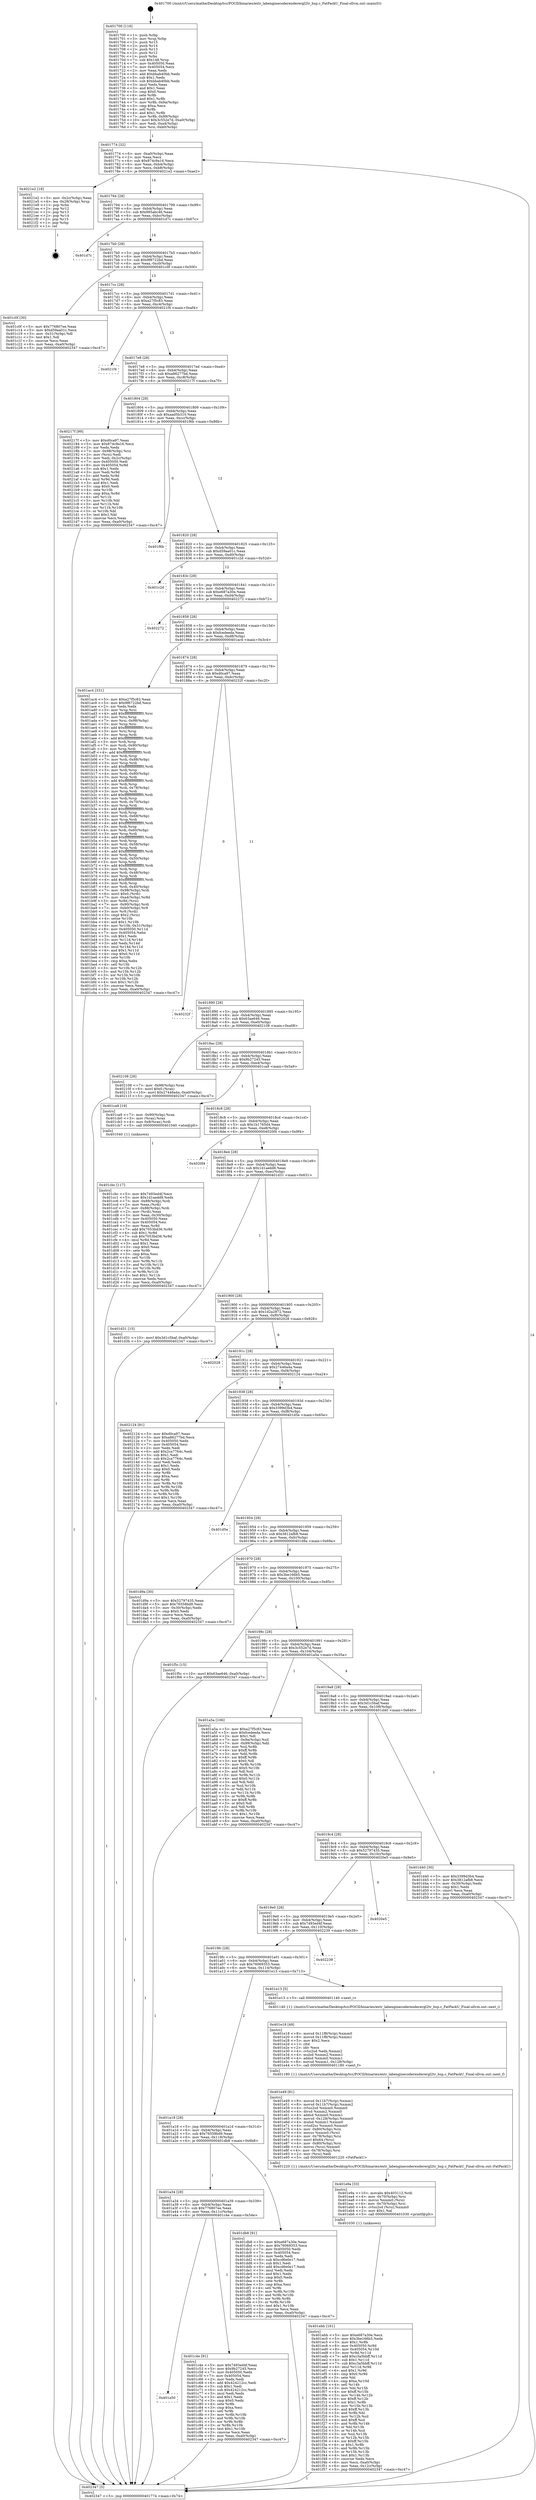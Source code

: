 digraph "0x401700" {
  label = "0x401700 (/mnt/c/Users/mathe/Desktop/tcc/POCII/binaries/extr_labenginecoderenderergl2tr_bsp.c_FatPackU_Final-ollvm.out::main(0))"
  labelloc = "t"
  node[shape=record]

  Entry [label="",width=0.3,height=0.3,shape=circle,fillcolor=black,style=filled]
  "0x401774" [label="{
     0x401774 [32]\l
     | [instrs]\l
     &nbsp;&nbsp;0x401774 \<+6\>: mov -0xa0(%rbp),%eax\l
     &nbsp;&nbsp;0x40177a \<+2\>: mov %eax,%ecx\l
     &nbsp;&nbsp;0x40177c \<+6\>: sub $0x874c9a16,%ecx\l
     &nbsp;&nbsp;0x401782 \<+6\>: mov %eax,-0xb4(%rbp)\l
     &nbsp;&nbsp;0x401788 \<+6\>: mov %ecx,-0xb8(%rbp)\l
     &nbsp;&nbsp;0x40178e \<+6\>: je 00000000004021e2 \<main+0xae2\>\l
  }"]
  "0x4021e2" [label="{
     0x4021e2 [18]\l
     | [instrs]\l
     &nbsp;&nbsp;0x4021e2 \<+3\>: mov -0x2c(%rbp),%eax\l
     &nbsp;&nbsp;0x4021e5 \<+4\>: lea -0x28(%rbp),%rsp\l
     &nbsp;&nbsp;0x4021e9 \<+1\>: pop %rbx\l
     &nbsp;&nbsp;0x4021ea \<+2\>: pop %r12\l
     &nbsp;&nbsp;0x4021ec \<+2\>: pop %r13\l
     &nbsp;&nbsp;0x4021ee \<+2\>: pop %r14\l
     &nbsp;&nbsp;0x4021f0 \<+2\>: pop %r15\l
     &nbsp;&nbsp;0x4021f2 \<+1\>: pop %rbp\l
     &nbsp;&nbsp;0x4021f3 \<+1\>: ret\l
  }"]
  "0x401794" [label="{
     0x401794 [28]\l
     | [instrs]\l
     &nbsp;&nbsp;0x401794 \<+5\>: jmp 0000000000401799 \<main+0x99\>\l
     &nbsp;&nbsp;0x401799 \<+6\>: mov -0xb4(%rbp),%eax\l
     &nbsp;&nbsp;0x40179f \<+5\>: sub $0x985abc46,%eax\l
     &nbsp;&nbsp;0x4017a4 \<+6\>: mov %eax,-0xbc(%rbp)\l
     &nbsp;&nbsp;0x4017aa \<+6\>: je 0000000000401d7c \<main+0x67c\>\l
  }"]
  Exit [label="",width=0.3,height=0.3,shape=circle,fillcolor=black,style=filled,peripheries=2]
  "0x401d7c" [label="{
     0x401d7c\l
  }", style=dashed]
  "0x4017b0" [label="{
     0x4017b0 [28]\l
     | [instrs]\l
     &nbsp;&nbsp;0x4017b0 \<+5\>: jmp 00000000004017b5 \<main+0xb5\>\l
     &nbsp;&nbsp;0x4017b5 \<+6\>: mov -0xb4(%rbp),%eax\l
     &nbsp;&nbsp;0x4017bb \<+5\>: sub $0x9f6722bd,%eax\l
     &nbsp;&nbsp;0x4017c0 \<+6\>: mov %eax,-0xc0(%rbp)\l
     &nbsp;&nbsp;0x4017c6 \<+6\>: je 0000000000401c0f \<main+0x50f\>\l
  }"]
  "0x401ebb" [label="{
     0x401ebb [161]\l
     | [instrs]\l
     &nbsp;&nbsp;0x401ebb \<+5\>: mov $0xe687a30e,%ecx\l
     &nbsp;&nbsp;0x401ec0 \<+5\>: mov $0x3be166b5,%edx\l
     &nbsp;&nbsp;0x401ec5 \<+3\>: mov $0x1,%r8b\l
     &nbsp;&nbsp;0x401ec8 \<+8\>: mov 0x405050,%r9d\l
     &nbsp;&nbsp;0x401ed0 \<+8\>: mov 0x405054,%r10d\l
     &nbsp;&nbsp;0x401ed8 \<+3\>: mov %r9d,%r11d\l
     &nbsp;&nbsp;0x401edb \<+7\>: add $0xc3a5bbff,%r11d\l
     &nbsp;&nbsp;0x401ee2 \<+4\>: sub $0x1,%r11d\l
     &nbsp;&nbsp;0x401ee6 \<+7\>: sub $0xc3a5bbff,%r11d\l
     &nbsp;&nbsp;0x401eed \<+4\>: imul %r11d,%r9d\l
     &nbsp;&nbsp;0x401ef1 \<+4\>: and $0x1,%r9d\l
     &nbsp;&nbsp;0x401ef5 \<+4\>: cmp $0x0,%r9d\l
     &nbsp;&nbsp;0x401ef9 \<+3\>: sete %bl\l
     &nbsp;&nbsp;0x401efc \<+4\>: cmp $0xa,%r10d\l
     &nbsp;&nbsp;0x401f00 \<+4\>: setl %r14b\l
     &nbsp;&nbsp;0x401f04 \<+3\>: mov %bl,%r15b\l
     &nbsp;&nbsp;0x401f07 \<+4\>: xor $0xff,%r15b\l
     &nbsp;&nbsp;0x401f0b \<+3\>: mov %r14b,%r12b\l
     &nbsp;&nbsp;0x401f0e \<+4\>: xor $0xff,%r12b\l
     &nbsp;&nbsp;0x401f12 \<+4\>: xor $0x1,%r8b\l
     &nbsp;&nbsp;0x401f16 \<+3\>: mov %r15b,%r13b\l
     &nbsp;&nbsp;0x401f19 \<+4\>: and $0xff,%r13b\l
     &nbsp;&nbsp;0x401f1d \<+3\>: and %r8b,%bl\l
     &nbsp;&nbsp;0x401f20 \<+3\>: mov %r12b,%sil\l
     &nbsp;&nbsp;0x401f23 \<+4\>: and $0xff,%sil\l
     &nbsp;&nbsp;0x401f27 \<+3\>: and %r8b,%r14b\l
     &nbsp;&nbsp;0x401f2a \<+3\>: or %bl,%r13b\l
     &nbsp;&nbsp;0x401f2d \<+3\>: or %r14b,%sil\l
     &nbsp;&nbsp;0x401f30 \<+3\>: xor %sil,%r13b\l
     &nbsp;&nbsp;0x401f33 \<+3\>: or %r12b,%r15b\l
     &nbsp;&nbsp;0x401f36 \<+4\>: xor $0xff,%r15b\l
     &nbsp;&nbsp;0x401f3a \<+4\>: or $0x1,%r8b\l
     &nbsp;&nbsp;0x401f3e \<+3\>: and %r8b,%r15b\l
     &nbsp;&nbsp;0x401f41 \<+3\>: or %r15b,%r13b\l
     &nbsp;&nbsp;0x401f44 \<+4\>: test $0x1,%r13b\l
     &nbsp;&nbsp;0x401f48 \<+3\>: cmovne %edx,%ecx\l
     &nbsp;&nbsp;0x401f4b \<+6\>: mov %ecx,-0xa0(%rbp)\l
     &nbsp;&nbsp;0x401f51 \<+6\>: mov %eax,-0x12c(%rbp)\l
     &nbsp;&nbsp;0x401f57 \<+5\>: jmp 0000000000402347 \<main+0xc47\>\l
  }"]
  "0x401c0f" [label="{
     0x401c0f [30]\l
     | [instrs]\l
     &nbsp;&nbsp;0x401c0f \<+5\>: mov $0x776807ee,%eax\l
     &nbsp;&nbsp;0x401c14 \<+5\>: mov $0xd59aa01c,%ecx\l
     &nbsp;&nbsp;0x401c19 \<+3\>: mov -0x31(%rbp),%dl\l
     &nbsp;&nbsp;0x401c1c \<+3\>: test $0x1,%dl\l
     &nbsp;&nbsp;0x401c1f \<+3\>: cmovne %ecx,%eax\l
     &nbsp;&nbsp;0x401c22 \<+6\>: mov %eax,-0xa0(%rbp)\l
     &nbsp;&nbsp;0x401c28 \<+5\>: jmp 0000000000402347 \<main+0xc47\>\l
  }"]
  "0x4017cc" [label="{
     0x4017cc [28]\l
     | [instrs]\l
     &nbsp;&nbsp;0x4017cc \<+5\>: jmp 00000000004017d1 \<main+0xd1\>\l
     &nbsp;&nbsp;0x4017d1 \<+6\>: mov -0xb4(%rbp),%eax\l
     &nbsp;&nbsp;0x4017d7 \<+5\>: sub $0xa27f5c83,%eax\l
     &nbsp;&nbsp;0x4017dc \<+6\>: mov %eax,-0xc4(%rbp)\l
     &nbsp;&nbsp;0x4017e2 \<+6\>: je 00000000004021f4 \<main+0xaf4\>\l
  }"]
  "0x401e9a" [label="{
     0x401e9a [33]\l
     | [instrs]\l
     &nbsp;&nbsp;0x401e9a \<+10\>: movabs $0x403112,%rdi\l
     &nbsp;&nbsp;0x401ea4 \<+4\>: mov -0x70(%rbp),%rsi\l
     &nbsp;&nbsp;0x401ea8 \<+4\>: movss %xmm0,(%rsi)\l
     &nbsp;&nbsp;0x401eac \<+4\>: mov -0x70(%rbp),%rsi\l
     &nbsp;&nbsp;0x401eb0 \<+4\>: cvtss2sd (%rsi),%xmm0\l
     &nbsp;&nbsp;0x401eb4 \<+2\>: mov $0x1,%al\l
     &nbsp;&nbsp;0x401eb6 \<+5\>: call 0000000000401030 \<printf@plt\>\l
     | [calls]\l
     &nbsp;&nbsp;0x401030 \{1\} (unknown)\l
  }"]
  "0x4021f4" [label="{
     0x4021f4\l
  }", style=dashed]
  "0x4017e8" [label="{
     0x4017e8 [28]\l
     | [instrs]\l
     &nbsp;&nbsp;0x4017e8 \<+5\>: jmp 00000000004017ed \<main+0xed\>\l
     &nbsp;&nbsp;0x4017ed \<+6\>: mov -0xb4(%rbp),%eax\l
     &nbsp;&nbsp;0x4017f3 \<+5\>: sub $0xa86277bd,%eax\l
     &nbsp;&nbsp;0x4017f8 \<+6\>: mov %eax,-0xc8(%rbp)\l
     &nbsp;&nbsp;0x4017fe \<+6\>: je 000000000040217f \<main+0xa7f\>\l
  }"]
  "0x401e49" [label="{
     0x401e49 [81]\l
     | [instrs]\l
     &nbsp;&nbsp;0x401e49 \<+8\>: movsd 0x11b7(%rip),%xmm1\l
     &nbsp;&nbsp;0x401e51 \<+8\>: movsd 0x11b7(%rip),%xmm2\l
     &nbsp;&nbsp;0x401e59 \<+4\>: cvtss2sd %xmm0,%xmm0\l
     &nbsp;&nbsp;0x401e5d \<+4\>: divsd %xmm2,%xmm0\l
     &nbsp;&nbsp;0x401e61 \<+4\>: addsd %xmm0,%xmm1\l
     &nbsp;&nbsp;0x401e65 \<+8\>: movsd -0x128(%rbp),%xmm0\l
     &nbsp;&nbsp;0x401e6d \<+4\>: mulsd %xmm1,%xmm0\l
     &nbsp;&nbsp;0x401e71 \<+4\>: cvtsd2ss %xmm0,%xmm0\l
     &nbsp;&nbsp;0x401e75 \<+4\>: mov -0x80(%rbp),%rsi\l
     &nbsp;&nbsp;0x401e79 \<+4\>: movss %xmm0,(%rsi)\l
     &nbsp;&nbsp;0x401e7d \<+4\>: mov -0x78(%rbp),%rsi\l
     &nbsp;&nbsp;0x401e81 \<+6\>: movl $0x64,(%rsi)\l
     &nbsp;&nbsp;0x401e87 \<+4\>: mov -0x80(%rbp),%rsi\l
     &nbsp;&nbsp;0x401e8b \<+4\>: movss (%rsi),%xmm0\l
     &nbsp;&nbsp;0x401e8f \<+4\>: mov -0x78(%rbp),%rsi\l
     &nbsp;&nbsp;0x401e93 \<+2\>: mov (%rsi),%edi\l
     &nbsp;&nbsp;0x401e95 \<+5\>: call 0000000000401220 \<FatPackU\>\l
     | [calls]\l
     &nbsp;&nbsp;0x401220 \{1\} (/mnt/c/Users/mathe/Desktop/tcc/POCII/binaries/extr_labenginecoderenderergl2tr_bsp.c_FatPackU_Final-ollvm.out::FatPackU)\l
  }"]
  "0x40217f" [label="{
     0x40217f [99]\l
     | [instrs]\l
     &nbsp;&nbsp;0x40217f \<+5\>: mov $0xd0ca97,%eax\l
     &nbsp;&nbsp;0x402184 \<+5\>: mov $0x874c9a16,%ecx\l
     &nbsp;&nbsp;0x402189 \<+2\>: xor %edx,%edx\l
     &nbsp;&nbsp;0x40218b \<+7\>: mov -0x98(%rbp),%rsi\l
     &nbsp;&nbsp;0x402192 \<+2\>: mov (%rsi),%edi\l
     &nbsp;&nbsp;0x402194 \<+3\>: mov %edi,-0x2c(%rbp)\l
     &nbsp;&nbsp;0x402197 \<+7\>: mov 0x405050,%edi\l
     &nbsp;&nbsp;0x40219e \<+8\>: mov 0x405054,%r8d\l
     &nbsp;&nbsp;0x4021a6 \<+3\>: sub $0x1,%edx\l
     &nbsp;&nbsp;0x4021a9 \<+3\>: mov %edi,%r9d\l
     &nbsp;&nbsp;0x4021ac \<+3\>: add %edx,%r9d\l
     &nbsp;&nbsp;0x4021af \<+4\>: imul %r9d,%edi\l
     &nbsp;&nbsp;0x4021b3 \<+3\>: and $0x1,%edi\l
     &nbsp;&nbsp;0x4021b6 \<+3\>: cmp $0x0,%edi\l
     &nbsp;&nbsp;0x4021b9 \<+4\>: sete %r10b\l
     &nbsp;&nbsp;0x4021bd \<+4\>: cmp $0xa,%r8d\l
     &nbsp;&nbsp;0x4021c1 \<+4\>: setl %r11b\l
     &nbsp;&nbsp;0x4021c5 \<+3\>: mov %r10b,%bl\l
     &nbsp;&nbsp;0x4021c8 \<+3\>: and %r11b,%bl\l
     &nbsp;&nbsp;0x4021cb \<+3\>: xor %r11b,%r10b\l
     &nbsp;&nbsp;0x4021ce \<+3\>: or %r10b,%bl\l
     &nbsp;&nbsp;0x4021d1 \<+3\>: test $0x1,%bl\l
     &nbsp;&nbsp;0x4021d4 \<+3\>: cmovne %ecx,%eax\l
     &nbsp;&nbsp;0x4021d7 \<+6\>: mov %eax,-0xa0(%rbp)\l
     &nbsp;&nbsp;0x4021dd \<+5\>: jmp 0000000000402347 \<main+0xc47\>\l
  }"]
  "0x401804" [label="{
     0x401804 [28]\l
     | [instrs]\l
     &nbsp;&nbsp;0x401804 \<+5\>: jmp 0000000000401809 \<main+0x109\>\l
     &nbsp;&nbsp;0x401809 \<+6\>: mov -0xb4(%rbp),%eax\l
     &nbsp;&nbsp;0x40180f \<+5\>: sub $0xaad5b310,%eax\l
     &nbsp;&nbsp;0x401814 \<+6\>: mov %eax,-0xcc(%rbp)\l
     &nbsp;&nbsp;0x40181a \<+6\>: je 0000000000401f6b \<main+0x86b\>\l
  }"]
  "0x401e18" [label="{
     0x401e18 [49]\l
     | [instrs]\l
     &nbsp;&nbsp;0x401e18 \<+8\>: movsd 0x11f8(%rip),%xmm0\l
     &nbsp;&nbsp;0x401e20 \<+8\>: movsd 0x11f8(%rip),%xmm1\l
     &nbsp;&nbsp;0x401e28 \<+5\>: mov $0x2,%ecx\l
     &nbsp;&nbsp;0x401e2d \<+1\>: cltd\l
     &nbsp;&nbsp;0x401e2e \<+2\>: idiv %ecx\l
     &nbsp;&nbsp;0x401e30 \<+4\>: cvtsi2sd %edx,%xmm2\l
     &nbsp;&nbsp;0x401e34 \<+4\>: mulsd %xmm2,%xmm1\l
     &nbsp;&nbsp;0x401e38 \<+4\>: addsd %xmm0,%xmm1\l
     &nbsp;&nbsp;0x401e3c \<+8\>: movsd %xmm1,-0x128(%rbp)\l
     &nbsp;&nbsp;0x401e44 \<+5\>: call 0000000000401180 \<next_f\>\l
     | [calls]\l
     &nbsp;&nbsp;0x401180 \{1\} (/mnt/c/Users/mathe/Desktop/tcc/POCII/binaries/extr_labenginecoderenderergl2tr_bsp.c_FatPackU_Final-ollvm.out::next_f)\l
  }"]
  "0x401f6b" [label="{
     0x401f6b\l
  }", style=dashed]
  "0x401820" [label="{
     0x401820 [28]\l
     | [instrs]\l
     &nbsp;&nbsp;0x401820 \<+5\>: jmp 0000000000401825 \<main+0x125\>\l
     &nbsp;&nbsp;0x401825 \<+6\>: mov -0xb4(%rbp),%eax\l
     &nbsp;&nbsp;0x40182b \<+5\>: sub $0xd59aa01c,%eax\l
     &nbsp;&nbsp;0x401830 \<+6\>: mov %eax,-0xd0(%rbp)\l
     &nbsp;&nbsp;0x401836 \<+6\>: je 0000000000401c2d \<main+0x52d\>\l
  }"]
  "0x401cbc" [label="{
     0x401cbc [117]\l
     | [instrs]\l
     &nbsp;&nbsp;0x401cbc \<+5\>: mov $0x7493ed4f,%ecx\l
     &nbsp;&nbsp;0x401cc1 \<+5\>: mov $0x1d1aedd8,%edx\l
     &nbsp;&nbsp;0x401cc6 \<+7\>: mov -0x88(%rbp),%rdi\l
     &nbsp;&nbsp;0x401ccd \<+2\>: mov %eax,(%rdi)\l
     &nbsp;&nbsp;0x401ccf \<+7\>: mov -0x88(%rbp),%rdi\l
     &nbsp;&nbsp;0x401cd6 \<+2\>: mov (%rdi),%eax\l
     &nbsp;&nbsp;0x401cd8 \<+3\>: mov %eax,-0x30(%rbp)\l
     &nbsp;&nbsp;0x401cdb \<+7\>: mov 0x405050,%eax\l
     &nbsp;&nbsp;0x401ce2 \<+7\>: mov 0x405054,%esi\l
     &nbsp;&nbsp;0x401ce9 \<+3\>: mov %eax,%r8d\l
     &nbsp;&nbsp;0x401cec \<+7\>: add $0x7053bd36,%r8d\l
     &nbsp;&nbsp;0x401cf3 \<+4\>: sub $0x1,%r8d\l
     &nbsp;&nbsp;0x401cf7 \<+7\>: sub $0x7053bd36,%r8d\l
     &nbsp;&nbsp;0x401cfe \<+4\>: imul %r8d,%eax\l
     &nbsp;&nbsp;0x401d02 \<+3\>: and $0x1,%eax\l
     &nbsp;&nbsp;0x401d05 \<+3\>: cmp $0x0,%eax\l
     &nbsp;&nbsp;0x401d08 \<+4\>: sete %r9b\l
     &nbsp;&nbsp;0x401d0c \<+3\>: cmp $0xa,%esi\l
     &nbsp;&nbsp;0x401d0f \<+4\>: setl %r10b\l
     &nbsp;&nbsp;0x401d13 \<+3\>: mov %r9b,%r11b\l
     &nbsp;&nbsp;0x401d16 \<+3\>: and %r10b,%r11b\l
     &nbsp;&nbsp;0x401d19 \<+3\>: xor %r10b,%r9b\l
     &nbsp;&nbsp;0x401d1c \<+3\>: or %r9b,%r11b\l
     &nbsp;&nbsp;0x401d1f \<+4\>: test $0x1,%r11b\l
     &nbsp;&nbsp;0x401d23 \<+3\>: cmovne %edx,%ecx\l
     &nbsp;&nbsp;0x401d26 \<+6\>: mov %ecx,-0xa0(%rbp)\l
     &nbsp;&nbsp;0x401d2c \<+5\>: jmp 0000000000402347 \<main+0xc47\>\l
  }"]
  "0x401c2d" [label="{
     0x401c2d\l
  }", style=dashed]
  "0x40183c" [label="{
     0x40183c [28]\l
     | [instrs]\l
     &nbsp;&nbsp;0x40183c \<+5\>: jmp 0000000000401841 \<main+0x141\>\l
     &nbsp;&nbsp;0x401841 \<+6\>: mov -0xb4(%rbp),%eax\l
     &nbsp;&nbsp;0x401847 \<+5\>: sub $0xe687a30e,%eax\l
     &nbsp;&nbsp;0x40184c \<+6\>: mov %eax,-0xd4(%rbp)\l
     &nbsp;&nbsp;0x401852 \<+6\>: je 0000000000402272 \<main+0xb72\>\l
  }"]
  "0x401a50" [label="{
     0x401a50\l
  }", style=dashed]
  "0x402272" [label="{
     0x402272\l
  }", style=dashed]
  "0x401858" [label="{
     0x401858 [28]\l
     | [instrs]\l
     &nbsp;&nbsp;0x401858 \<+5\>: jmp 000000000040185d \<main+0x15d\>\l
     &nbsp;&nbsp;0x40185d \<+6\>: mov -0xb4(%rbp),%eax\l
     &nbsp;&nbsp;0x401863 \<+5\>: sub $0xfcedeeda,%eax\l
     &nbsp;&nbsp;0x401868 \<+6\>: mov %eax,-0xd8(%rbp)\l
     &nbsp;&nbsp;0x40186e \<+6\>: je 0000000000401ac4 \<main+0x3c4\>\l
  }"]
  "0x401c4e" [label="{
     0x401c4e [91]\l
     | [instrs]\l
     &nbsp;&nbsp;0x401c4e \<+5\>: mov $0x7493ed4f,%eax\l
     &nbsp;&nbsp;0x401c53 \<+5\>: mov $0x9b27245,%ecx\l
     &nbsp;&nbsp;0x401c58 \<+7\>: mov 0x405050,%edx\l
     &nbsp;&nbsp;0x401c5f \<+7\>: mov 0x405054,%esi\l
     &nbsp;&nbsp;0x401c66 \<+2\>: mov %edx,%edi\l
     &nbsp;&nbsp;0x401c68 \<+6\>: add $0x424212cc,%edi\l
     &nbsp;&nbsp;0x401c6e \<+3\>: sub $0x1,%edi\l
     &nbsp;&nbsp;0x401c71 \<+6\>: sub $0x424212cc,%edi\l
     &nbsp;&nbsp;0x401c77 \<+3\>: imul %edi,%edx\l
     &nbsp;&nbsp;0x401c7a \<+3\>: and $0x1,%edx\l
     &nbsp;&nbsp;0x401c7d \<+3\>: cmp $0x0,%edx\l
     &nbsp;&nbsp;0x401c80 \<+4\>: sete %r8b\l
     &nbsp;&nbsp;0x401c84 \<+3\>: cmp $0xa,%esi\l
     &nbsp;&nbsp;0x401c87 \<+4\>: setl %r9b\l
     &nbsp;&nbsp;0x401c8b \<+3\>: mov %r8b,%r10b\l
     &nbsp;&nbsp;0x401c8e \<+3\>: and %r9b,%r10b\l
     &nbsp;&nbsp;0x401c91 \<+3\>: xor %r9b,%r8b\l
     &nbsp;&nbsp;0x401c94 \<+3\>: or %r8b,%r10b\l
     &nbsp;&nbsp;0x401c97 \<+4\>: test $0x1,%r10b\l
     &nbsp;&nbsp;0x401c9b \<+3\>: cmovne %ecx,%eax\l
     &nbsp;&nbsp;0x401c9e \<+6\>: mov %eax,-0xa0(%rbp)\l
     &nbsp;&nbsp;0x401ca4 \<+5\>: jmp 0000000000402347 \<main+0xc47\>\l
  }"]
  "0x401ac4" [label="{
     0x401ac4 [331]\l
     | [instrs]\l
     &nbsp;&nbsp;0x401ac4 \<+5\>: mov $0xa27f5c83,%eax\l
     &nbsp;&nbsp;0x401ac9 \<+5\>: mov $0x9f6722bd,%ecx\l
     &nbsp;&nbsp;0x401ace \<+2\>: xor %edx,%edx\l
     &nbsp;&nbsp;0x401ad0 \<+3\>: mov %rsp,%rsi\l
     &nbsp;&nbsp;0x401ad3 \<+4\>: add $0xfffffffffffffff0,%rsi\l
     &nbsp;&nbsp;0x401ad7 \<+3\>: mov %rsi,%rsp\l
     &nbsp;&nbsp;0x401ada \<+7\>: mov %rsi,-0x98(%rbp)\l
     &nbsp;&nbsp;0x401ae1 \<+3\>: mov %rsp,%rsi\l
     &nbsp;&nbsp;0x401ae4 \<+4\>: add $0xfffffffffffffff0,%rsi\l
     &nbsp;&nbsp;0x401ae8 \<+3\>: mov %rsi,%rsp\l
     &nbsp;&nbsp;0x401aeb \<+3\>: mov %rsp,%rdi\l
     &nbsp;&nbsp;0x401aee \<+4\>: add $0xfffffffffffffff0,%rdi\l
     &nbsp;&nbsp;0x401af2 \<+3\>: mov %rdi,%rsp\l
     &nbsp;&nbsp;0x401af5 \<+7\>: mov %rdi,-0x90(%rbp)\l
     &nbsp;&nbsp;0x401afc \<+3\>: mov %rsp,%rdi\l
     &nbsp;&nbsp;0x401aff \<+4\>: add $0xfffffffffffffff0,%rdi\l
     &nbsp;&nbsp;0x401b03 \<+3\>: mov %rdi,%rsp\l
     &nbsp;&nbsp;0x401b06 \<+7\>: mov %rdi,-0x88(%rbp)\l
     &nbsp;&nbsp;0x401b0d \<+3\>: mov %rsp,%rdi\l
     &nbsp;&nbsp;0x401b10 \<+4\>: add $0xfffffffffffffff0,%rdi\l
     &nbsp;&nbsp;0x401b14 \<+3\>: mov %rdi,%rsp\l
     &nbsp;&nbsp;0x401b17 \<+4\>: mov %rdi,-0x80(%rbp)\l
     &nbsp;&nbsp;0x401b1b \<+3\>: mov %rsp,%rdi\l
     &nbsp;&nbsp;0x401b1e \<+4\>: add $0xfffffffffffffff0,%rdi\l
     &nbsp;&nbsp;0x401b22 \<+3\>: mov %rdi,%rsp\l
     &nbsp;&nbsp;0x401b25 \<+4\>: mov %rdi,-0x78(%rbp)\l
     &nbsp;&nbsp;0x401b29 \<+3\>: mov %rsp,%rdi\l
     &nbsp;&nbsp;0x401b2c \<+4\>: add $0xfffffffffffffff0,%rdi\l
     &nbsp;&nbsp;0x401b30 \<+3\>: mov %rdi,%rsp\l
     &nbsp;&nbsp;0x401b33 \<+4\>: mov %rdi,-0x70(%rbp)\l
     &nbsp;&nbsp;0x401b37 \<+3\>: mov %rsp,%rdi\l
     &nbsp;&nbsp;0x401b3a \<+4\>: add $0xfffffffffffffff0,%rdi\l
     &nbsp;&nbsp;0x401b3e \<+3\>: mov %rdi,%rsp\l
     &nbsp;&nbsp;0x401b41 \<+4\>: mov %rdi,-0x68(%rbp)\l
     &nbsp;&nbsp;0x401b45 \<+3\>: mov %rsp,%rdi\l
     &nbsp;&nbsp;0x401b48 \<+4\>: add $0xfffffffffffffff0,%rdi\l
     &nbsp;&nbsp;0x401b4c \<+3\>: mov %rdi,%rsp\l
     &nbsp;&nbsp;0x401b4f \<+4\>: mov %rdi,-0x60(%rbp)\l
     &nbsp;&nbsp;0x401b53 \<+3\>: mov %rsp,%rdi\l
     &nbsp;&nbsp;0x401b56 \<+4\>: add $0xfffffffffffffff0,%rdi\l
     &nbsp;&nbsp;0x401b5a \<+3\>: mov %rdi,%rsp\l
     &nbsp;&nbsp;0x401b5d \<+4\>: mov %rdi,-0x58(%rbp)\l
     &nbsp;&nbsp;0x401b61 \<+3\>: mov %rsp,%rdi\l
     &nbsp;&nbsp;0x401b64 \<+4\>: add $0xfffffffffffffff0,%rdi\l
     &nbsp;&nbsp;0x401b68 \<+3\>: mov %rdi,%rsp\l
     &nbsp;&nbsp;0x401b6b \<+4\>: mov %rdi,-0x50(%rbp)\l
     &nbsp;&nbsp;0x401b6f \<+3\>: mov %rsp,%rdi\l
     &nbsp;&nbsp;0x401b72 \<+4\>: add $0xfffffffffffffff0,%rdi\l
     &nbsp;&nbsp;0x401b76 \<+3\>: mov %rdi,%rsp\l
     &nbsp;&nbsp;0x401b79 \<+4\>: mov %rdi,-0x48(%rbp)\l
     &nbsp;&nbsp;0x401b7d \<+3\>: mov %rsp,%rdi\l
     &nbsp;&nbsp;0x401b80 \<+4\>: add $0xfffffffffffffff0,%rdi\l
     &nbsp;&nbsp;0x401b84 \<+3\>: mov %rdi,%rsp\l
     &nbsp;&nbsp;0x401b87 \<+4\>: mov %rdi,-0x40(%rbp)\l
     &nbsp;&nbsp;0x401b8b \<+7\>: mov -0x98(%rbp),%rdi\l
     &nbsp;&nbsp;0x401b92 \<+6\>: movl $0x0,(%rdi)\l
     &nbsp;&nbsp;0x401b98 \<+7\>: mov -0xa4(%rbp),%r8d\l
     &nbsp;&nbsp;0x401b9f \<+3\>: mov %r8d,(%rsi)\l
     &nbsp;&nbsp;0x401ba2 \<+7\>: mov -0x90(%rbp),%rdi\l
     &nbsp;&nbsp;0x401ba9 \<+7\>: mov -0xb0(%rbp),%r9\l
     &nbsp;&nbsp;0x401bb0 \<+3\>: mov %r9,(%rdi)\l
     &nbsp;&nbsp;0x401bb3 \<+3\>: cmpl $0x2,(%rsi)\l
     &nbsp;&nbsp;0x401bb6 \<+4\>: setne %r10b\l
     &nbsp;&nbsp;0x401bba \<+4\>: and $0x1,%r10b\l
     &nbsp;&nbsp;0x401bbe \<+4\>: mov %r10b,-0x31(%rbp)\l
     &nbsp;&nbsp;0x401bc2 \<+8\>: mov 0x405050,%r11d\l
     &nbsp;&nbsp;0x401bca \<+7\>: mov 0x405054,%ebx\l
     &nbsp;&nbsp;0x401bd1 \<+3\>: sub $0x1,%edx\l
     &nbsp;&nbsp;0x401bd4 \<+3\>: mov %r11d,%r14d\l
     &nbsp;&nbsp;0x401bd7 \<+3\>: add %edx,%r14d\l
     &nbsp;&nbsp;0x401bda \<+4\>: imul %r14d,%r11d\l
     &nbsp;&nbsp;0x401bde \<+4\>: and $0x1,%r11d\l
     &nbsp;&nbsp;0x401be2 \<+4\>: cmp $0x0,%r11d\l
     &nbsp;&nbsp;0x401be6 \<+4\>: sete %r10b\l
     &nbsp;&nbsp;0x401bea \<+3\>: cmp $0xa,%ebx\l
     &nbsp;&nbsp;0x401bed \<+4\>: setl %r15b\l
     &nbsp;&nbsp;0x401bf1 \<+3\>: mov %r10b,%r12b\l
     &nbsp;&nbsp;0x401bf4 \<+3\>: and %r15b,%r12b\l
     &nbsp;&nbsp;0x401bf7 \<+3\>: xor %r15b,%r10b\l
     &nbsp;&nbsp;0x401bfa \<+3\>: or %r10b,%r12b\l
     &nbsp;&nbsp;0x401bfd \<+4\>: test $0x1,%r12b\l
     &nbsp;&nbsp;0x401c01 \<+3\>: cmovne %ecx,%eax\l
     &nbsp;&nbsp;0x401c04 \<+6\>: mov %eax,-0xa0(%rbp)\l
     &nbsp;&nbsp;0x401c0a \<+5\>: jmp 0000000000402347 \<main+0xc47\>\l
  }"]
  "0x401874" [label="{
     0x401874 [28]\l
     | [instrs]\l
     &nbsp;&nbsp;0x401874 \<+5\>: jmp 0000000000401879 \<main+0x179\>\l
     &nbsp;&nbsp;0x401879 \<+6\>: mov -0xb4(%rbp),%eax\l
     &nbsp;&nbsp;0x40187f \<+5\>: sub $0xd0ca97,%eax\l
     &nbsp;&nbsp;0x401884 \<+6\>: mov %eax,-0xdc(%rbp)\l
     &nbsp;&nbsp;0x40188a \<+6\>: je 000000000040232f \<main+0xc2f\>\l
  }"]
  "0x401a34" [label="{
     0x401a34 [28]\l
     | [instrs]\l
     &nbsp;&nbsp;0x401a34 \<+5\>: jmp 0000000000401a39 \<main+0x339\>\l
     &nbsp;&nbsp;0x401a39 \<+6\>: mov -0xb4(%rbp),%eax\l
     &nbsp;&nbsp;0x401a3f \<+5\>: sub $0x776807ee,%eax\l
     &nbsp;&nbsp;0x401a44 \<+6\>: mov %eax,-0x11c(%rbp)\l
     &nbsp;&nbsp;0x401a4a \<+6\>: je 0000000000401c4e \<main+0x54e\>\l
  }"]
  "0x40232f" [label="{
     0x40232f\l
  }", style=dashed]
  "0x401890" [label="{
     0x401890 [28]\l
     | [instrs]\l
     &nbsp;&nbsp;0x401890 \<+5\>: jmp 0000000000401895 \<main+0x195\>\l
     &nbsp;&nbsp;0x401895 \<+6\>: mov -0xb4(%rbp),%eax\l
     &nbsp;&nbsp;0x40189b \<+5\>: sub $0x63ae646,%eax\l
     &nbsp;&nbsp;0x4018a0 \<+6\>: mov %eax,-0xe0(%rbp)\l
     &nbsp;&nbsp;0x4018a6 \<+6\>: je 0000000000402108 \<main+0xa08\>\l
  }"]
  "0x401db8" [label="{
     0x401db8 [91]\l
     | [instrs]\l
     &nbsp;&nbsp;0x401db8 \<+5\>: mov $0xe687a30e,%eax\l
     &nbsp;&nbsp;0x401dbd \<+5\>: mov $0x76069353,%ecx\l
     &nbsp;&nbsp;0x401dc2 \<+7\>: mov 0x405050,%edx\l
     &nbsp;&nbsp;0x401dc9 \<+7\>: mov 0x405054,%esi\l
     &nbsp;&nbsp;0x401dd0 \<+2\>: mov %edx,%edi\l
     &nbsp;&nbsp;0x401dd2 \<+6\>: sub $0xcd6e0e17,%edi\l
     &nbsp;&nbsp;0x401dd8 \<+3\>: sub $0x1,%edi\l
     &nbsp;&nbsp;0x401ddb \<+6\>: add $0xcd6e0e17,%edi\l
     &nbsp;&nbsp;0x401de1 \<+3\>: imul %edi,%edx\l
     &nbsp;&nbsp;0x401de4 \<+3\>: and $0x1,%edx\l
     &nbsp;&nbsp;0x401de7 \<+3\>: cmp $0x0,%edx\l
     &nbsp;&nbsp;0x401dea \<+4\>: sete %r8b\l
     &nbsp;&nbsp;0x401dee \<+3\>: cmp $0xa,%esi\l
     &nbsp;&nbsp;0x401df1 \<+4\>: setl %r9b\l
     &nbsp;&nbsp;0x401df5 \<+3\>: mov %r8b,%r10b\l
     &nbsp;&nbsp;0x401df8 \<+3\>: and %r9b,%r10b\l
     &nbsp;&nbsp;0x401dfb \<+3\>: xor %r9b,%r8b\l
     &nbsp;&nbsp;0x401dfe \<+3\>: or %r8b,%r10b\l
     &nbsp;&nbsp;0x401e01 \<+4\>: test $0x1,%r10b\l
     &nbsp;&nbsp;0x401e05 \<+3\>: cmovne %ecx,%eax\l
     &nbsp;&nbsp;0x401e08 \<+6\>: mov %eax,-0xa0(%rbp)\l
     &nbsp;&nbsp;0x401e0e \<+5\>: jmp 0000000000402347 \<main+0xc47\>\l
  }"]
  "0x402108" [label="{
     0x402108 [28]\l
     | [instrs]\l
     &nbsp;&nbsp;0x402108 \<+7\>: mov -0x98(%rbp),%rax\l
     &nbsp;&nbsp;0x40210f \<+6\>: movl $0x0,(%rax)\l
     &nbsp;&nbsp;0x402115 \<+10\>: movl $0x27446a4a,-0xa0(%rbp)\l
     &nbsp;&nbsp;0x40211f \<+5\>: jmp 0000000000402347 \<main+0xc47\>\l
  }"]
  "0x4018ac" [label="{
     0x4018ac [28]\l
     | [instrs]\l
     &nbsp;&nbsp;0x4018ac \<+5\>: jmp 00000000004018b1 \<main+0x1b1\>\l
     &nbsp;&nbsp;0x4018b1 \<+6\>: mov -0xb4(%rbp),%eax\l
     &nbsp;&nbsp;0x4018b7 \<+5\>: sub $0x9b27245,%eax\l
     &nbsp;&nbsp;0x4018bc \<+6\>: mov %eax,-0xe4(%rbp)\l
     &nbsp;&nbsp;0x4018c2 \<+6\>: je 0000000000401ca9 \<main+0x5a9\>\l
  }"]
  "0x401a18" [label="{
     0x401a18 [28]\l
     | [instrs]\l
     &nbsp;&nbsp;0x401a18 \<+5\>: jmp 0000000000401a1d \<main+0x31d\>\l
     &nbsp;&nbsp;0x401a1d \<+6\>: mov -0xb4(%rbp),%eax\l
     &nbsp;&nbsp;0x401a23 \<+5\>: sub $0x76558bd9,%eax\l
     &nbsp;&nbsp;0x401a28 \<+6\>: mov %eax,-0x118(%rbp)\l
     &nbsp;&nbsp;0x401a2e \<+6\>: je 0000000000401db8 \<main+0x6b8\>\l
  }"]
  "0x401ca9" [label="{
     0x401ca9 [19]\l
     | [instrs]\l
     &nbsp;&nbsp;0x401ca9 \<+7\>: mov -0x90(%rbp),%rax\l
     &nbsp;&nbsp;0x401cb0 \<+3\>: mov (%rax),%rax\l
     &nbsp;&nbsp;0x401cb3 \<+4\>: mov 0x8(%rax),%rdi\l
     &nbsp;&nbsp;0x401cb7 \<+5\>: call 0000000000401040 \<atoi@plt\>\l
     | [calls]\l
     &nbsp;&nbsp;0x401040 \{1\} (unknown)\l
  }"]
  "0x4018c8" [label="{
     0x4018c8 [28]\l
     | [instrs]\l
     &nbsp;&nbsp;0x4018c8 \<+5\>: jmp 00000000004018cd \<main+0x1cd\>\l
     &nbsp;&nbsp;0x4018cd \<+6\>: mov -0xb4(%rbp),%eax\l
     &nbsp;&nbsp;0x4018d3 \<+5\>: sub $0x1b1765d4,%eax\l
     &nbsp;&nbsp;0x4018d8 \<+6\>: mov %eax,-0xe8(%rbp)\l
     &nbsp;&nbsp;0x4018de \<+6\>: je 00000000004020f4 \<main+0x9f4\>\l
  }"]
  "0x401e13" [label="{
     0x401e13 [5]\l
     | [instrs]\l
     &nbsp;&nbsp;0x401e13 \<+5\>: call 0000000000401140 \<next_i\>\l
     | [calls]\l
     &nbsp;&nbsp;0x401140 \{1\} (/mnt/c/Users/mathe/Desktop/tcc/POCII/binaries/extr_labenginecoderenderergl2tr_bsp.c_FatPackU_Final-ollvm.out::next_i)\l
  }"]
  "0x4020f4" [label="{
     0x4020f4\l
  }", style=dashed]
  "0x4018e4" [label="{
     0x4018e4 [28]\l
     | [instrs]\l
     &nbsp;&nbsp;0x4018e4 \<+5\>: jmp 00000000004018e9 \<main+0x1e9\>\l
     &nbsp;&nbsp;0x4018e9 \<+6\>: mov -0xb4(%rbp),%eax\l
     &nbsp;&nbsp;0x4018ef \<+5\>: sub $0x1d1aedd8,%eax\l
     &nbsp;&nbsp;0x4018f4 \<+6\>: mov %eax,-0xec(%rbp)\l
     &nbsp;&nbsp;0x4018fa \<+6\>: je 0000000000401d31 \<main+0x631\>\l
  }"]
  "0x4019fc" [label="{
     0x4019fc [28]\l
     | [instrs]\l
     &nbsp;&nbsp;0x4019fc \<+5\>: jmp 0000000000401a01 \<main+0x301\>\l
     &nbsp;&nbsp;0x401a01 \<+6\>: mov -0xb4(%rbp),%eax\l
     &nbsp;&nbsp;0x401a07 \<+5\>: sub $0x76069353,%eax\l
     &nbsp;&nbsp;0x401a0c \<+6\>: mov %eax,-0x114(%rbp)\l
     &nbsp;&nbsp;0x401a12 \<+6\>: je 0000000000401e13 \<main+0x713\>\l
  }"]
  "0x401d31" [label="{
     0x401d31 [15]\l
     | [instrs]\l
     &nbsp;&nbsp;0x401d31 \<+10\>: movl $0x3d1c5baf,-0xa0(%rbp)\l
     &nbsp;&nbsp;0x401d3b \<+5\>: jmp 0000000000402347 \<main+0xc47\>\l
  }"]
  "0x401900" [label="{
     0x401900 [28]\l
     | [instrs]\l
     &nbsp;&nbsp;0x401900 \<+5\>: jmp 0000000000401905 \<main+0x205\>\l
     &nbsp;&nbsp;0x401905 \<+6\>: mov -0xb4(%rbp),%eax\l
     &nbsp;&nbsp;0x40190b \<+5\>: sub $0x1d2a2872,%eax\l
     &nbsp;&nbsp;0x401910 \<+6\>: mov %eax,-0xf0(%rbp)\l
     &nbsp;&nbsp;0x401916 \<+6\>: je 0000000000402028 \<main+0x928\>\l
  }"]
  "0x402239" [label="{
     0x402239\l
  }", style=dashed]
  "0x402028" [label="{
     0x402028\l
  }", style=dashed]
  "0x40191c" [label="{
     0x40191c [28]\l
     | [instrs]\l
     &nbsp;&nbsp;0x40191c \<+5\>: jmp 0000000000401921 \<main+0x221\>\l
     &nbsp;&nbsp;0x401921 \<+6\>: mov -0xb4(%rbp),%eax\l
     &nbsp;&nbsp;0x401927 \<+5\>: sub $0x27446a4a,%eax\l
     &nbsp;&nbsp;0x40192c \<+6\>: mov %eax,-0xf4(%rbp)\l
     &nbsp;&nbsp;0x401932 \<+6\>: je 0000000000402124 \<main+0xa24\>\l
  }"]
  "0x4019e0" [label="{
     0x4019e0 [28]\l
     | [instrs]\l
     &nbsp;&nbsp;0x4019e0 \<+5\>: jmp 00000000004019e5 \<main+0x2e5\>\l
     &nbsp;&nbsp;0x4019e5 \<+6\>: mov -0xb4(%rbp),%eax\l
     &nbsp;&nbsp;0x4019eb \<+5\>: sub $0x7493ed4f,%eax\l
     &nbsp;&nbsp;0x4019f0 \<+6\>: mov %eax,-0x110(%rbp)\l
     &nbsp;&nbsp;0x4019f6 \<+6\>: je 0000000000402239 \<main+0xb39\>\l
  }"]
  "0x402124" [label="{
     0x402124 [91]\l
     | [instrs]\l
     &nbsp;&nbsp;0x402124 \<+5\>: mov $0xd0ca97,%eax\l
     &nbsp;&nbsp;0x402129 \<+5\>: mov $0xa86277bd,%ecx\l
     &nbsp;&nbsp;0x40212e \<+7\>: mov 0x405050,%edx\l
     &nbsp;&nbsp;0x402135 \<+7\>: mov 0x405054,%esi\l
     &nbsp;&nbsp;0x40213c \<+2\>: mov %edx,%edi\l
     &nbsp;&nbsp;0x40213e \<+6\>: add $0x2ca7764c,%edi\l
     &nbsp;&nbsp;0x402144 \<+3\>: sub $0x1,%edi\l
     &nbsp;&nbsp;0x402147 \<+6\>: sub $0x2ca7764c,%edi\l
     &nbsp;&nbsp;0x40214d \<+3\>: imul %edi,%edx\l
     &nbsp;&nbsp;0x402150 \<+3\>: and $0x1,%edx\l
     &nbsp;&nbsp;0x402153 \<+3\>: cmp $0x0,%edx\l
     &nbsp;&nbsp;0x402156 \<+4\>: sete %r8b\l
     &nbsp;&nbsp;0x40215a \<+3\>: cmp $0xa,%esi\l
     &nbsp;&nbsp;0x40215d \<+4\>: setl %r9b\l
     &nbsp;&nbsp;0x402161 \<+3\>: mov %r8b,%r10b\l
     &nbsp;&nbsp;0x402164 \<+3\>: and %r9b,%r10b\l
     &nbsp;&nbsp;0x402167 \<+3\>: xor %r9b,%r8b\l
     &nbsp;&nbsp;0x40216a \<+3\>: or %r8b,%r10b\l
     &nbsp;&nbsp;0x40216d \<+4\>: test $0x1,%r10b\l
     &nbsp;&nbsp;0x402171 \<+3\>: cmovne %ecx,%eax\l
     &nbsp;&nbsp;0x402174 \<+6\>: mov %eax,-0xa0(%rbp)\l
     &nbsp;&nbsp;0x40217a \<+5\>: jmp 0000000000402347 \<main+0xc47\>\l
  }"]
  "0x401938" [label="{
     0x401938 [28]\l
     | [instrs]\l
     &nbsp;&nbsp;0x401938 \<+5\>: jmp 000000000040193d \<main+0x23d\>\l
     &nbsp;&nbsp;0x40193d \<+6\>: mov -0xb4(%rbp),%eax\l
     &nbsp;&nbsp;0x401943 \<+5\>: sub $0x3399d3b4,%eax\l
     &nbsp;&nbsp;0x401948 \<+6\>: mov %eax,-0xf8(%rbp)\l
     &nbsp;&nbsp;0x40194e \<+6\>: je 0000000000401d5e \<main+0x65e\>\l
  }"]
  "0x4020e5" [label="{
     0x4020e5\l
  }", style=dashed]
  "0x401d5e" [label="{
     0x401d5e\l
  }", style=dashed]
  "0x401954" [label="{
     0x401954 [28]\l
     | [instrs]\l
     &nbsp;&nbsp;0x401954 \<+5\>: jmp 0000000000401959 \<main+0x259\>\l
     &nbsp;&nbsp;0x401959 \<+6\>: mov -0xb4(%rbp),%eax\l
     &nbsp;&nbsp;0x40195f \<+5\>: sub $0x3812afb8,%eax\l
     &nbsp;&nbsp;0x401964 \<+6\>: mov %eax,-0xfc(%rbp)\l
     &nbsp;&nbsp;0x40196a \<+6\>: je 0000000000401d9a \<main+0x69a\>\l
  }"]
  "0x4019c4" [label="{
     0x4019c4 [28]\l
     | [instrs]\l
     &nbsp;&nbsp;0x4019c4 \<+5\>: jmp 00000000004019c9 \<main+0x2c9\>\l
     &nbsp;&nbsp;0x4019c9 \<+6\>: mov -0xb4(%rbp),%eax\l
     &nbsp;&nbsp;0x4019cf \<+5\>: sub $0x52797435,%eax\l
     &nbsp;&nbsp;0x4019d4 \<+6\>: mov %eax,-0x10c(%rbp)\l
     &nbsp;&nbsp;0x4019da \<+6\>: je 00000000004020e5 \<main+0x9e5\>\l
  }"]
  "0x401d9a" [label="{
     0x401d9a [30]\l
     | [instrs]\l
     &nbsp;&nbsp;0x401d9a \<+5\>: mov $0x52797435,%eax\l
     &nbsp;&nbsp;0x401d9f \<+5\>: mov $0x76558bd9,%ecx\l
     &nbsp;&nbsp;0x401da4 \<+3\>: mov -0x30(%rbp),%edx\l
     &nbsp;&nbsp;0x401da7 \<+3\>: cmp $0x0,%edx\l
     &nbsp;&nbsp;0x401daa \<+3\>: cmove %ecx,%eax\l
     &nbsp;&nbsp;0x401dad \<+6\>: mov %eax,-0xa0(%rbp)\l
     &nbsp;&nbsp;0x401db3 \<+5\>: jmp 0000000000402347 \<main+0xc47\>\l
  }"]
  "0x401970" [label="{
     0x401970 [28]\l
     | [instrs]\l
     &nbsp;&nbsp;0x401970 \<+5\>: jmp 0000000000401975 \<main+0x275\>\l
     &nbsp;&nbsp;0x401975 \<+6\>: mov -0xb4(%rbp),%eax\l
     &nbsp;&nbsp;0x40197b \<+5\>: sub $0x3be166b5,%eax\l
     &nbsp;&nbsp;0x401980 \<+6\>: mov %eax,-0x100(%rbp)\l
     &nbsp;&nbsp;0x401986 \<+6\>: je 0000000000401f5c \<main+0x85c\>\l
  }"]
  "0x401d40" [label="{
     0x401d40 [30]\l
     | [instrs]\l
     &nbsp;&nbsp;0x401d40 \<+5\>: mov $0x3399d3b4,%eax\l
     &nbsp;&nbsp;0x401d45 \<+5\>: mov $0x3812afb8,%ecx\l
     &nbsp;&nbsp;0x401d4a \<+3\>: mov -0x30(%rbp),%edx\l
     &nbsp;&nbsp;0x401d4d \<+3\>: cmp $0x1,%edx\l
     &nbsp;&nbsp;0x401d50 \<+3\>: cmovl %ecx,%eax\l
     &nbsp;&nbsp;0x401d53 \<+6\>: mov %eax,-0xa0(%rbp)\l
     &nbsp;&nbsp;0x401d59 \<+5\>: jmp 0000000000402347 \<main+0xc47\>\l
  }"]
  "0x401f5c" [label="{
     0x401f5c [15]\l
     | [instrs]\l
     &nbsp;&nbsp;0x401f5c \<+10\>: movl $0x63ae646,-0xa0(%rbp)\l
     &nbsp;&nbsp;0x401f66 \<+5\>: jmp 0000000000402347 \<main+0xc47\>\l
  }"]
  "0x40198c" [label="{
     0x40198c [28]\l
     | [instrs]\l
     &nbsp;&nbsp;0x40198c \<+5\>: jmp 0000000000401991 \<main+0x291\>\l
     &nbsp;&nbsp;0x401991 \<+6\>: mov -0xb4(%rbp),%eax\l
     &nbsp;&nbsp;0x401997 \<+5\>: sub $0x3c552e7d,%eax\l
     &nbsp;&nbsp;0x40199c \<+6\>: mov %eax,-0x104(%rbp)\l
     &nbsp;&nbsp;0x4019a2 \<+6\>: je 0000000000401a5a \<main+0x35a\>\l
  }"]
  "0x401700" [label="{
     0x401700 [116]\l
     | [instrs]\l
     &nbsp;&nbsp;0x401700 \<+1\>: push %rbp\l
     &nbsp;&nbsp;0x401701 \<+3\>: mov %rsp,%rbp\l
     &nbsp;&nbsp;0x401704 \<+2\>: push %r15\l
     &nbsp;&nbsp;0x401706 \<+2\>: push %r14\l
     &nbsp;&nbsp;0x401708 \<+2\>: push %r13\l
     &nbsp;&nbsp;0x40170a \<+2\>: push %r12\l
     &nbsp;&nbsp;0x40170c \<+1\>: push %rbx\l
     &nbsp;&nbsp;0x40170d \<+7\>: sub $0x148,%rsp\l
     &nbsp;&nbsp;0x401714 \<+7\>: mov 0x405050,%eax\l
     &nbsp;&nbsp;0x40171b \<+7\>: mov 0x405054,%ecx\l
     &nbsp;&nbsp;0x401722 \<+2\>: mov %eax,%edx\l
     &nbsp;&nbsp;0x401724 \<+6\>: add $0xbbab40bb,%edx\l
     &nbsp;&nbsp;0x40172a \<+3\>: sub $0x1,%edx\l
     &nbsp;&nbsp;0x40172d \<+6\>: sub $0xbbab40bb,%edx\l
     &nbsp;&nbsp;0x401733 \<+3\>: imul %edx,%eax\l
     &nbsp;&nbsp;0x401736 \<+3\>: and $0x1,%eax\l
     &nbsp;&nbsp;0x401739 \<+3\>: cmp $0x0,%eax\l
     &nbsp;&nbsp;0x40173c \<+4\>: sete %r8b\l
     &nbsp;&nbsp;0x401740 \<+4\>: and $0x1,%r8b\l
     &nbsp;&nbsp;0x401744 \<+7\>: mov %r8b,-0x9a(%rbp)\l
     &nbsp;&nbsp;0x40174b \<+3\>: cmp $0xa,%ecx\l
     &nbsp;&nbsp;0x40174e \<+4\>: setl %r8b\l
     &nbsp;&nbsp;0x401752 \<+4\>: and $0x1,%r8b\l
     &nbsp;&nbsp;0x401756 \<+7\>: mov %r8b,-0x99(%rbp)\l
     &nbsp;&nbsp;0x40175d \<+10\>: movl $0x3c552e7d,-0xa0(%rbp)\l
     &nbsp;&nbsp;0x401767 \<+6\>: mov %edi,-0xa4(%rbp)\l
     &nbsp;&nbsp;0x40176d \<+7\>: mov %rsi,-0xb0(%rbp)\l
  }"]
  "0x401a5a" [label="{
     0x401a5a [106]\l
     | [instrs]\l
     &nbsp;&nbsp;0x401a5a \<+5\>: mov $0xa27f5c83,%eax\l
     &nbsp;&nbsp;0x401a5f \<+5\>: mov $0xfcedeeda,%ecx\l
     &nbsp;&nbsp;0x401a64 \<+2\>: mov $0x1,%dl\l
     &nbsp;&nbsp;0x401a66 \<+7\>: mov -0x9a(%rbp),%sil\l
     &nbsp;&nbsp;0x401a6d \<+7\>: mov -0x99(%rbp),%dil\l
     &nbsp;&nbsp;0x401a74 \<+3\>: mov %sil,%r8b\l
     &nbsp;&nbsp;0x401a77 \<+4\>: xor $0xff,%r8b\l
     &nbsp;&nbsp;0x401a7b \<+3\>: mov %dil,%r9b\l
     &nbsp;&nbsp;0x401a7e \<+4\>: xor $0xff,%r9b\l
     &nbsp;&nbsp;0x401a82 \<+3\>: xor $0x0,%dl\l
     &nbsp;&nbsp;0x401a85 \<+3\>: mov %r8b,%r10b\l
     &nbsp;&nbsp;0x401a88 \<+4\>: and $0x0,%r10b\l
     &nbsp;&nbsp;0x401a8c \<+3\>: and %dl,%sil\l
     &nbsp;&nbsp;0x401a8f \<+3\>: mov %r9b,%r11b\l
     &nbsp;&nbsp;0x401a92 \<+4\>: and $0x0,%r11b\l
     &nbsp;&nbsp;0x401a96 \<+3\>: and %dl,%dil\l
     &nbsp;&nbsp;0x401a99 \<+3\>: or %sil,%r10b\l
     &nbsp;&nbsp;0x401a9c \<+3\>: or %dil,%r11b\l
     &nbsp;&nbsp;0x401a9f \<+3\>: xor %r11b,%r10b\l
     &nbsp;&nbsp;0x401aa2 \<+3\>: or %r9b,%r8b\l
     &nbsp;&nbsp;0x401aa5 \<+4\>: xor $0xff,%r8b\l
     &nbsp;&nbsp;0x401aa9 \<+3\>: or $0x0,%dl\l
     &nbsp;&nbsp;0x401aac \<+3\>: and %dl,%r8b\l
     &nbsp;&nbsp;0x401aaf \<+3\>: or %r8b,%r10b\l
     &nbsp;&nbsp;0x401ab2 \<+4\>: test $0x1,%r10b\l
     &nbsp;&nbsp;0x401ab6 \<+3\>: cmovne %ecx,%eax\l
     &nbsp;&nbsp;0x401ab9 \<+6\>: mov %eax,-0xa0(%rbp)\l
     &nbsp;&nbsp;0x401abf \<+5\>: jmp 0000000000402347 \<main+0xc47\>\l
  }"]
  "0x4019a8" [label="{
     0x4019a8 [28]\l
     | [instrs]\l
     &nbsp;&nbsp;0x4019a8 \<+5\>: jmp 00000000004019ad \<main+0x2ad\>\l
     &nbsp;&nbsp;0x4019ad \<+6\>: mov -0xb4(%rbp),%eax\l
     &nbsp;&nbsp;0x4019b3 \<+5\>: sub $0x3d1c5baf,%eax\l
     &nbsp;&nbsp;0x4019b8 \<+6\>: mov %eax,-0x108(%rbp)\l
     &nbsp;&nbsp;0x4019be \<+6\>: je 0000000000401d40 \<main+0x640\>\l
  }"]
  "0x402347" [label="{
     0x402347 [5]\l
     | [instrs]\l
     &nbsp;&nbsp;0x402347 \<+5\>: jmp 0000000000401774 \<main+0x74\>\l
  }"]
  Entry -> "0x401700" [label=" 1"]
  "0x401774" -> "0x4021e2" [label=" 1"]
  "0x401774" -> "0x401794" [label=" 14"]
  "0x4021e2" -> Exit [label=" 1"]
  "0x401794" -> "0x401d7c" [label=" 0"]
  "0x401794" -> "0x4017b0" [label=" 14"]
  "0x40217f" -> "0x402347" [label=" 1"]
  "0x4017b0" -> "0x401c0f" [label=" 1"]
  "0x4017b0" -> "0x4017cc" [label=" 13"]
  "0x402124" -> "0x402347" [label=" 1"]
  "0x4017cc" -> "0x4021f4" [label=" 0"]
  "0x4017cc" -> "0x4017e8" [label=" 13"]
  "0x402108" -> "0x402347" [label=" 1"]
  "0x4017e8" -> "0x40217f" [label=" 1"]
  "0x4017e8" -> "0x401804" [label=" 12"]
  "0x401f5c" -> "0x402347" [label=" 1"]
  "0x401804" -> "0x401f6b" [label=" 0"]
  "0x401804" -> "0x401820" [label=" 12"]
  "0x401ebb" -> "0x402347" [label=" 1"]
  "0x401820" -> "0x401c2d" [label=" 0"]
  "0x401820" -> "0x40183c" [label=" 12"]
  "0x401e9a" -> "0x401ebb" [label=" 1"]
  "0x40183c" -> "0x402272" [label=" 0"]
  "0x40183c" -> "0x401858" [label=" 12"]
  "0x401e49" -> "0x401e9a" [label=" 1"]
  "0x401858" -> "0x401ac4" [label=" 1"]
  "0x401858" -> "0x401874" [label=" 11"]
  "0x401e18" -> "0x401e49" [label=" 1"]
  "0x401874" -> "0x40232f" [label=" 0"]
  "0x401874" -> "0x401890" [label=" 11"]
  "0x401db8" -> "0x402347" [label=" 1"]
  "0x401890" -> "0x402108" [label=" 1"]
  "0x401890" -> "0x4018ac" [label=" 10"]
  "0x401d9a" -> "0x402347" [label=" 1"]
  "0x4018ac" -> "0x401ca9" [label=" 1"]
  "0x4018ac" -> "0x4018c8" [label=" 9"]
  "0x401d31" -> "0x402347" [label=" 1"]
  "0x4018c8" -> "0x4020f4" [label=" 0"]
  "0x4018c8" -> "0x4018e4" [label=" 9"]
  "0x401cbc" -> "0x402347" [label=" 1"]
  "0x4018e4" -> "0x401d31" [label=" 1"]
  "0x4018e4" -> "0x401900" [label=" 8"]
  "0x401c4e" -> "0x402347" [label=" 1"]
  "0x401900" -> "0x402028" [label=" 0"]
  "0x401900" -> "0x40191c" [label=" 8"]
  "0x401a34" -> "0x401a50" [label=" 0"]
  "0x40191c" -> "0x402124" [label=" 1"]
  "0x40191c" -> "0x401938" [label=" 7"]
  "0x401e13" -> "0x401e18" [label=" 1"]
  "0x401938" -> "0x401d5e" [label=" 0"]
  "0x401938" -> "0x401954" [label=" 7"]
  "0x401a18" -> "0x401a34" [label=" 1"]
  "0x401954" -> "0x401d9a" [label=" 1"]
  "0x401954" -> "0x401970" [label=" 6"]
  "0x401d40" -> "0x402347" [label=" 1"]
  "0x401970" -> "0x401f5c" [label=" 1"]
  "0x401970" -> "0x40198c" [label=" 5"]
  "0x4019fc" -> "0x401a18" [label=" 2"]
  "0x40198c" -> "0x401a5a" [label=" 1"]
  "0x40198c" -> "0x4019a8" [label=" 4"]
  "0x401a5a" -> "0x402347" [label=" 1"]
  "0x401700" -> "0x401774" [label=" 1"]
  "0x402347" -> "0x401774" [label=" 14"]
  "0x401ca9" -> "0x401cbc" [label=" 1"]
  "0x401ac4" -> "0x402347" [label=" 1"]
  "0x401c0f" -> "0x402347" [label=" 1"]
  "0x4019fc" -> "0x401e13" [label=" 1"]
  "0x4019a8" -> "0x401d40" [label=" 1"]
  "0x4019a8" -> "0x4019c4" [label=" 3"]
  "0x401a18" -> "0x401db8" [label=" 1"]
  "0x4019c4" -> "0x4020e5" [label=" 0"]
  "0x4019c4" -> "0x4019e0" [label=" 3"]
  "0x401a34" -> "0x401c4e" [label=" 1"]
  "0x4019e0" -> "0x402239" [label=" 0"]
  "0x4019e0" -> "0x4019fc" [label=" 3"]
}
